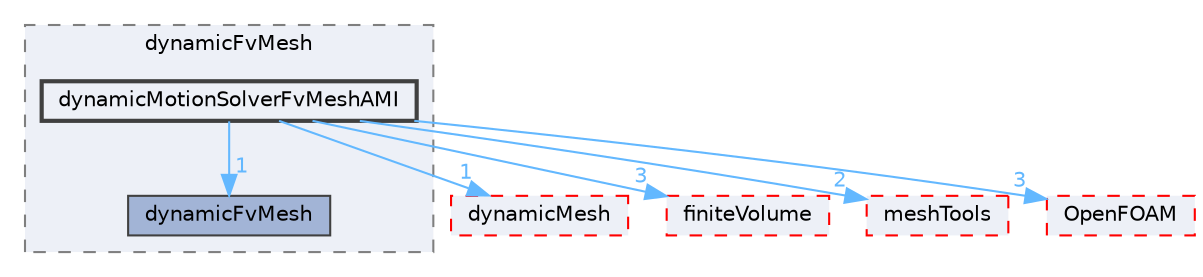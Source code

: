 digraph "src/dynamicFvMesh/dynamicMotionSolverFvMeshAMI"
{
 // LATEX_PDF_SIZE
  bgcolor="transparent";
  edge [fontname=Helvetica,fontsize=10,labelfontname=Helvetica,labelfontsize=10];
  node [fontname=Helvetica,fontsize=10,shape=box,height=0.2,width=0.4];
  compound=true
  subgraph clusterdir_7045e8b584c9485727394e576736d39b {
    graph [ bgcolor="#edf0f7", pencolor="grey50", label="dynamicFvMesh", fontname=Helvetica,fontsize=10 style="filled,dashed", URL="dir_7045e8b584c9485727394e576736d39b.html",tooltip=""]
  dir_facaccb758646efcf999676c3b1260b0 [label="dynamicFvMesh", fillcolor="#a2b4d6", color="grey25", style="filled", URL="dir_facaccb758646efcf999676c3b1260b0.html",tooltip=""];
  dir_18f6cb57b024b5f26b3bc1b1e25bdc5f [label="dynamicMotionSolverFvMeshAMI", fillcolor="#edf0f7", color="grey25", style="filled,bold", URL="dir_18f6cb57b024b5f26b3bc1b1e25bdc5f.html",tooltip=""];
  }
  dir_63742796c427c97a292c80f7db71da36 [label="dynamicMesh", fillcolor="#edf0f7", color="red", style="filled,dashed", URL="dir_63742796c427c97a292c80f7db71da36.html",tooltip=""];
  dir_9bd15774b555cf7259a6fa18f99fe99b [label="finiteVolume", fillcolor="#edf0f7", color="red", style="filled,dashed", URL="dir_9bd15774b555cf7259a6fa18f99fe99b.html",tooltip=""];
  dir_ae30ad0bef50cf391b24c614251bb9fd [label="meshTools", fillcolor="#edf0f7", color="red", style="filled,dashed", URL="dir_ae30ad0bef50cf391b24c614251bb9fd.html",tooltip=""];
  dir_c5473ff19b20e6ec4dfe5c310b3778a8 [label="OpenFOAM", fillcolor="#edf0f7", color="red", style="filled,dashed", URL="dir_c5473ff19b20e6ec4dfe5c310b3778a8.html",tooltip=""];
  dir_18f6cb57b024b5f26b3bc1b1e25bdc5f->dir_63742796c427c97a292c80f7db71da36 [headlabel="1", labeldistance=1.5 headhref="dir_001089_001086.html" href="dir_001089_001086.html" color="steelblue1" fontcolor="steelblue1"];
  dir_18f6cb57b024b5f26b3bc1b1e25bdc5f->dir_9bd15774b555cf7259a6fa18f99fe99b [headlabel="3", labeldistance=1.5 headhref="dir_001089_001387.html" href="dir_001089_001387.html" color="steelblue1" fontcolor="steelblue1"];
  dir_18f6cb57b024b5f26b3bc1b1e25bdc5f->dir_ae30ad0bef50cf391b24c614251bb9fd [headlabel="2", labeldistance=1.5 headhref="dir_001089_002382.html" href="dir_001089_002382.html" color="steelblue1" fontcolor="steelblue1"];
  dir_18f6cb57b024b5f26b3bc1b1e25bdc5f->dir_c5473ff19b20e6ec4dfe5c310b3778a8 [headlabel="3", labeldistance=1.5 headhref="dir_001089_002695.html" href="dir_001089_002695.html" color="steelblue1" fontcolor="steelblue1"];
  dir_18f6cb57b024b5f26b3bc1b1e25bdc5f->dir_facaccb758646efcf999676c3b1260b0 [headlabel="1", labeldistance=1.5 headhref="dir_001089_001078.html" href="dir_001089_001078.html" color="steelblue1" fontcolor="steelblue1"];
}
